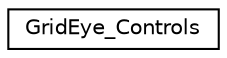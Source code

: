 digraph "Graphical Class Hierarchy"
{
 // INTERACTIVE_SVG=YES
 // LATEX_PDF_SIZE
  edge [fontname="Helvetica",fontsize="10",labelfontname="Helvetica",labelfontsize="10"];
  node [fontname="Helvetica",fontsize="10",shape=record];
  rankdir="LR";
  Node0 [label="GridEye_Controls",height=0.2,width=0.4,color="black", fillcolor="white", style="filled",URL="$class_grid_eye___controls.html",tooltip=" "];
}
